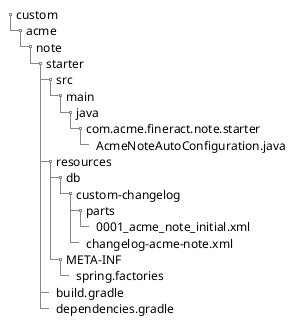 @startsalt
{
    {T
    + custom
    ++ acme
    +++ note
    ++++ starter
    +++++ src
    ++++++ main
    +++++++ java
    ++++++++ com.acme.fineract.note.starter
    +++++++++ AcmeNoteAutoConfiguration.java
    +++++ resources
    ++++++ db
    +++++++ custom-changelog
    ++++++++ parts
    +++++++++ 0001_acme_note_initial.xml
    ++++++++ changelog-acme-note.xml
    ++++++ META-INF
    +++++++ spring.factories
    +++++ build.gradle
    +++++ dependencies.gradle
    }
}
@endsalt